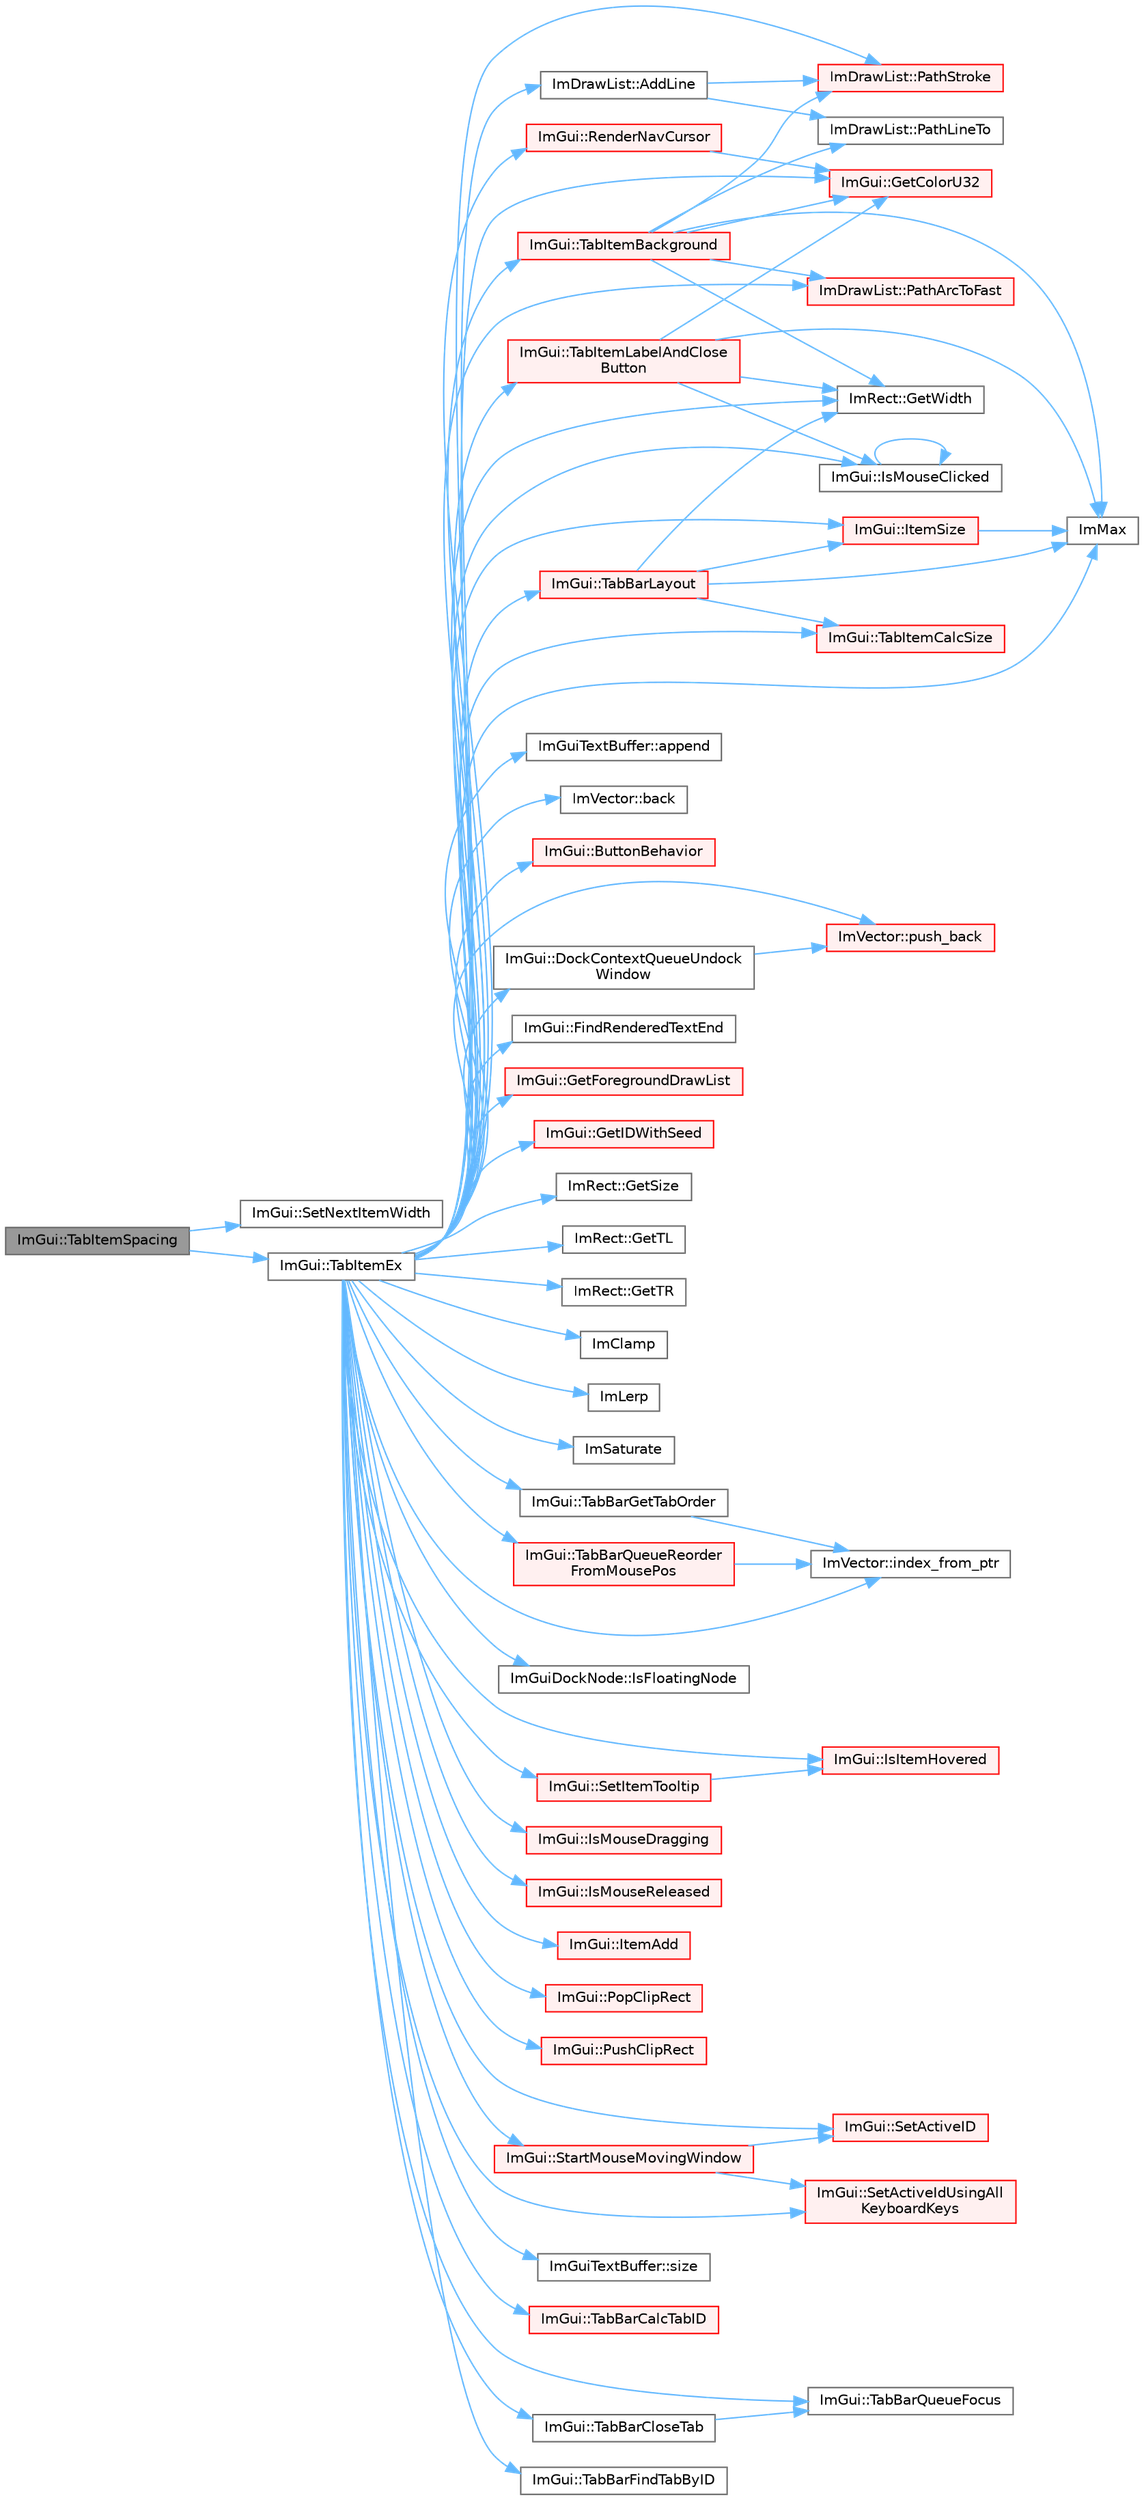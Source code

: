 digraph "ImGui::TabItemSpacing"
{
 // LATEX_PDF_SIZE
  bgcolor="transparent";
  edge [fontname=Helvetica,fontsize=10,labelfontname=Helvetica,labelfontsize=10];
  node [fontname=Helvetica,fontsize=10,shape=box,height=0.2,width=0.4];
  rankdir="LR";
  Node1 [id="Node000001",label="ImGui::TabItemSpacing",height=0.2,width=0.4,color="gray40", fillcolor="grey60", style="filled", fontcolor="black",tooltip=" "];
  Node1 -> Node2 [id="edge1_Node000001_Node000002",color="steelblue1",style="solid",tooltip=" "];
  Node2 [id="Node000002",label="ImGui::SetNextItemWidth",height=0.2,width=0.4,color="grey40", fillcolor="white", style="filled",URL="$namespace_im_gui.html#a1291228607bee5a703df6553f27cbbb9",tooltip=" "];
  Node1 -> Node3 [id="edge2_Node000001_Node000003",color="steelblue1",style="solid",tooltip=" "];
  Node3 [id="Node000003",label="ImGui::TabItemEx",height=0.2,width=0.4,color="grey40", fillcolor="white", style="filled",URL="$namespace_im_gui.html#a4e0986fc689e7855cd9a9099dc87dac5",tooltip=" "];
  Node3 -> Node4 [id="edge3_Node000003_Node000004",color="steelblue1",style="solid",tooltip=" "];
  Node4 [id="Node000004",label="ImDrawList::AddLine",height=0.2,width=0.4,color="grey40", fillcolor="white", style="filled",URL="$struct_im_draw_list.html#aa21e5a1c6e00239581f97d344fc0db61",tooltip=" "];
  Node4 -> Node5 [id="edge4_Node000004_Node000005",color="steelblue1",style="solid",tooltip=" "];
  Node5 [id="Node000005",label="ImDrawList::PathLineTo",height=0.2,width=0.4,color="grey40", fillcolor="white", style="filled",URL="$struct_im_draw_list.html#a828d944325ed58d8b57abd3647bffaaf",tooltip=" "];
  Node4 -> Node6 [id="edge5_Node000004_Node000006",color="steelblue1",style="solid",tooltip=" "];
  Node6 [id="Node000006",label="ImDrawList::PathStroke",height=0.2,width=0.4,color="red", fillcolor="#FFF0F0", style="filled",URL="$struct_im_draw_list.html#a60bf9040ef3d09b39c4ba8f5a2a68ae9",tooltip=" "];
  Node3 -> Node12 [id="edge6_Node000003_Node000012",color="steelblue1",style="solid",tooltip=" "];
  Node12 [id="Node000012",label="ImGuiTextBuffer::append",height=0.2,width=0.4,color="grey40", fillcolor="white", style="filled",URL="$struct_im_gui_text_buffer.html#a9101840866a9e5408ea1e25a779a40dc",tooltip=" "];
  Node3 -> Node13 [id="edge7_Node000003_Node000013",color="steelblue1",style="solid",tooltip=" "];
  Node13 [id="Node000013",label="ImVector::back",height=0.2,width=0.4,color="grey40", fillcolor="white", style="filled",URL="$struct_im_vector.html#a2d80e87e81b1b01143c8d8be93e6fde1",tooltip=" "];
  Node3 -> Node14 [id="edge8_Node000003_Node000014",color="steelblue1",style="solid",tooltip=" "];
  Node14 [id="Node000014",label="ImGui::ButtonBehavior",height=0.2,width=0.4,color="red", fillcolor="#FFF0F0", style="filled",URL="$namespace_im_gui.html#a65a4f18b1bc8ce0f351687922089f374",tooltip=" "];
  Node3 -> Node16 [id="edge9_Node000003_Node000016",color="steelblue1",style="solid",tooltip=" "];
  Node16 [id="Node000016",label="ImGui::DockContextQueueUndock\lWindow",height=0.2,width=0.4,color="grey40", fillcolor="white", style="filled",URL="$namespace_im_gui.html#ab69e2b00a8f62bbb626b5dbbb0ecaa46",tooltip=" "];
  Node16 -> Node17 [id="edge10_Node000016_Node000017",color="steelblue1",style="solid",tooltip=" "];
  Node17 [id="Node000017",label="ImVector::push_back",height=0.2,width=0.4,color="red", fillcolor="#FFF0F0", style="filled",URL="$struct_im_vector.html#aab5df48e0711a48bd12f3206e08c4108",tooltip=" "];
  Node3 -> Node20 [id="edge11_Node000003_Node000020",color="steelblue1",style="solid",tooltip=" "];
  Node20 [id="Node000020",label="ImGui::FindRenderedTextEnd",height=0.2,width=0.4,color="grey40", fillcolor="white", style="filled",URL="$namespace_im_gui.html#a7671e1dbc803a31b06081b52a771d83f",tooltip=" "];
  Node3 -> Node21 [id="edge12_Node000003_Node000021",color="steelblue1",style="solid",tooltip=" "];
  Node21 [id="Node000021",label="ImGui::GetColorU32",height=0.2,width=0.4,color="red", fillcolor="#FFF0F0", style="filled",URL="$namespace_im_gui.html#a0de2d9bd347d9866511eb8d014e62556",tooltip=" "];
  Node3 -> Node23 [id="edge13_Node000003_Node000023",color="steelblue1",style="solid",tooltip=" "];
  Node23 [id="Node000023",label="ImGui::GetForegroundDrawList",height=0.2,width=0.4,color="red", fillcolor="#FFF0F0", style="filled",URL="$namespace_im_gui.html#a77e1a981b472415e6613a2bd0966d817",tooltip=" "];
  Node3 -> Node30 [id="edge14_Node000003_Node000030",color="steelblue1",style="solid",tooltip=" "];
  Node30 [id="Node000030",label="ImGui::GetIDWithSeed",height=0.2,width=0.4,color="red", fillcolor="#FFF0F0", style="filled",URL="$namespace_im_gui.html#ab3bf101308fe641abc549bda537158f5",tooltip=" "];
  Node3 -> Node35 [id="edge15_Node000003_Node000035",color="steelblue1",style="solid",tooltip=" "];
  Node35 [id="Node000035",label="ImRect::GetSize",height=0.2,width=0.4,color="grey40", fillcolor="white", style="filled",URL="$struct_im_rect.html#ae459d9c50003058cfb34519a571aaf33",tooltip=" "];
  Node3 -> Node36 [id="edge16_Node000003_Node000036",color="steelblue1",style="solid",tooltip=" "];
  Node36 [id="Node000036",label="ImRect::GetTL",height=0.2,width=0.4,color="grey40", fillcolor="white", style="filled",URL="$struct_im_rect.html#a1d4d972329722b51dca4499cb5931b4b",tooltip=" "];
  Node3 -> Node37 [id="edge17_Node000003_Node000037",color="steelblue1",style="solid",tooltip=" "];
  Node37 [id="Node000037",label="ImRect::GetTR",height=0.2,width=0.4,color="grey40", fillcolor="white", style="filled",URL="$struct_im_rect.html#acae90248a96be4acf1524071fca1c3f3",tooltip=" "];
  Node3 -> Node38 [id="edge18_Node000003_Node000038",color="steelblue1",style="solid",tooltip=" "];
  Node38 [id="Node000038",label="ImRect::GetWidth",height=0.2,width=0.4,color="grey40", fillcolor="white", style="filled",URL="$struct_im_rect.html#afa75cb8491f20901c96166d17dcddac4",tooltip=" "];
  Node3 -> Node39 [id="edge19_Node000003_Node000039",color="steelblue1",style="solid",tooltip=" "];
  Node39 [id="Node000039",label="ImClamp",height=0.2,width=0.4,color="grey40", fillcolor="white", style="filled",URL="$imgui__internal_8h.html#a6e61ede308bfd68c7434e17905a29fc8",tooltip=" "];
  Node3 -> Node40 [id="edge20_Node000003_Node000040",color="steelblue1",style="solid",tooltip=" "];
  Node40 [id="Node000040",label="ImLerp",height=0.2,width=0.4,color="grey40", fillcolor="white", style="filled",URL="$imgui__internal_8h.html#a1d7813429922346e44eebd82d13f777c",tooltip=" "];
  Node3 -> Node8 [id="edge21_Node000003_Node000008",color="steelblue1",style="solid",tooltip=" "];
  Node8 [id="Node000008",label="ImMax",height=0.2,width=0.4,color="grey40", fillcolor="white", style="filled",URL="$imgui__internal_8h.html#a7667efd95147d0422f140917c71a9226",tooltip=" "];
  Node3 -> Node41 [id="edge22_Node000003_Node000041",color="steelblue1",style="solid",tooltip=" "];
  Node41 [id="Node000041",label="ImSaturate",height=0.2,width=0.4,color="grey40", fillcolor="white", style="filled",URL="$imgui__internal_8h.html#acab424daf09fa4cb151b56403d8afcae",tooltip=" "];
  Node3 -> Node42 [id="edge23_Node000003_Node000042",color="steelblue1",style="solid",tooltip=" "];
  Node42 [id="Node000042",label="ImVector::index_from_ptr",height=0.2,width=0.4,color="grey40", fillcolor="white", style="filled",URL="$struct_im_vector.html#a3fd48379f807eeb01fb9da39afa30dc7",tooltip=" "];
  Node3 -> Node43 [id="edge24_Node000003_Node000043",color="steelblue1",style="solid",tooltip=" "];
  Node43 [id="Node000043",label="ImGuiDockNode::IsFloatingNode",height=0.2,width=0.4,color="grey40", fillcolor="white", style="filled",URL="$struct_im_gui_dock_node.html#a65218fbb8d4629246096dd8fe5d1f219",tooltip=" "];
  Node3 -> Node44 [id="edge25_Node000003_Node000044",color="steelblue1",style="solid",tooltip=" "];
  Node44 [id="Node000044",label="ImGui::IsItemHovered",height=0.2,width=0.4,color="red", fillcolor="#FFF0F0", style="filled",URL="$namespace_im_gui.html#ac9a400eff3a9561d95e80486c52a660b",tooltip=" "];
  Node3 -> Node50 [id="edge26_Node000003_Node000050",color="steelblue1",style="solid",tooltip=" "];
  Node50 [id="Node000050",label="ImGui::IsMouseClicked",height=0.2,width=0.4,color="grey40", fillcolor="white", style="filled",URL="$namespace_im_gui.html#a2d430db9485d0b3d86d51d5436225495",tooltip=" "];
  Node50 -> Node50 [id="edge27_Node000050_Node000050",color="steelblue1",style="solid",tooltip=" "];
  Node3 -> Node51 [id="edge28_Node000003_Node000051",color="steelblue1",style="solid",tooltip=" "];
  Node51 [id="Node000051",label="ImGui::IsMouseDragging",height=0.2,width=0.4,color="red", fillcolor="#FFF0F0", style="filled",URL="$namespace_im_gui.html#a0fc57160c83b9f2707fa762f8ac2f8ba",tooltip=" "];
  Node3 -> Node53 [id="edge29_Node000003_Node000053",color="steelblue1",style="solid",tooltip=" "];
  Node53 [id="Node000053",label="ImGui::IsMouseReleased",height=0.2,width=0.4,color="red", fillcolor="#FFF0F0", style="filled",URL="$namespace_im_gui.html#ae53a0c1818d2804e3b1331f0c1777434",tooltip=" "];
  Node3 -> Node62 [id="edge30_Node000003_Node000062",color="steelblue1",style="solid",tooltip=" "];
  Node62 [id="Node000062",label="ImGui::ItemAdd",height=0.2,width=0.4,color="red", fillcolor="#FFF0F0", style="filled",URL="$namespace_im_gui.html#a0c2ccafc8d403c02a6590ac21157b9ac",tooltip=" "];
  Node3 -> Node106 [id="edge31_Node000003_Node000106",color="steelblue1",style="solid",tooltip=" "];
  Node106 [id="Node000106",label="ImGui::ItemSize",height=0.2,width=0.4,color="red", fillcolor="#FFF0F0", style="filled",URL="$namespace_im_gui.html#a4b5818a652d943ea54e0cec9fb3943d7",tooltip=" "];
  Node106 -> Node8 [id="edge32_Node000106_Node000008",color="steelblue1",style="solid",tooltip=" "];
  Node3 -> Node68 [id="edge33_Node000003_Node000068",color="steelblue1",style="solid",tooltip=" "];
  Node68 [id="Node000068",label="ImDrawList::PathArcToFast",height=0.2,width=0.4,color="red", fillcolor="#FFF0F0", style="filled",URL="$struct_im_draw_list.html#a6d307c6de1a6522e76fa410e8fe96fcc",tooltip=" "];
  Node3 -> Node6 [id="edge34_Node000003_Node000006",color="steelblue1",style="solid",tooltip=" "];
  Node3 -> Node108 [id="edge35_Node000003_Node000108",color="steelblue1",style="solid",tooltip=" "];
  Node108 [id="Node000108",label="ImGui::PopClipRect",height=0.2,width=0.4,color="red", fillcolor="#FFF0F0", style="filled",URL="$namespace_im_gui.html#aef1c8a6e5a3c70cb10d03d2a2a66dfd8",tooltip=" "];
  Node3 -> Node17 [id="edge36_Node000003_Node000017",color="steelblue1",style="solid",tooltip=" "];
  Node3 -> Node109 [id="edge37_Node000003_Node000109",color="steelblue1",style="solid",tooltip=" "];
  Node109 [id="Node000109",label="ImGui::PushClipRect",height=0.2,width=0.4,color="red", fillcolor="#FFF0F0", style="filled",URL="$namespace_im_gui.html#a11c8bd8676e1281e15b24c9615b6904a",tooltip=" "];
  Node3 -> Node110 [id="edge38_Node000003_Node000110",color="steelblue1",style="solid",tooltip=" "];
  Node110 [id="Node000110",label="ImGui::RenderNavCursor",height=0.2,width=0.4,color="red", fillcolor="#FFF0F0", style="filled",URL="$namespace_im_gui.html#a2722dcfe26c7f6e8cd522102ef5b7df2",tooltip=" "];
  Node110 -> Node21 [id="edge39_Node000110_Node000021",color="steelblue1",style="solid",tooltip=" "];
  Node3 -> Node112 [id="edge40_Node000003_Node000112",color="steelblue1",style="solid",tooltip=" "];
  Node112 [id="Node000112",label="ImGui::SetActiveID",height=0.2,width=0.4,color="red", fillcolor="#FFF0F0", style="filled",URL="$namespace_im_gui.html#a27b8ace13a8c421ee8405f0cbebe4ead",tooltip=" "];
  Node3 -> Node114 [id="edge41_Node000003_Node000114",color="steelblue1",style="solid",tooltip=" "];
  Node114 [id="Node000114",label="ImGui::SetActiveIdUsingAll\lKeyboardKeys",height=0.2,width=0.4,color="red", fillcolor="#FFF0F0", style="filled",URL="$namespace_im_gui.html#a5e5b2b1969b119d6932116f28fbd4d53",tooltip=" "];
  Node3 -> Node116 [id="edge42_Node000003_Node000116",color="steelblue1",style="solid",tooltip=" "];
  Node116 [id="Node000116",label="ImGui::SetItemTooltip",height=0.2,width=0.4,color="red", fillcolor="#FFF0F0", style="filled",URL="$namespace_im_gui.html#a3685a04624f724222fa78824de3a1c63",tooltip=" "];
  Node116 -> Node44 [id="edge43_Node000116_Node000044",color="steelblue1",style="solid",tooltip=" "];
  Node3 -> Node523 [id="edge44_Node000003_Node000523",color="steelblue1",style="solid",tooltip=" "];
  Node523 [id="Node000523",label="ImGuiTextBuffer::size",height=0.2,width=0.4,color="grey40", fillcolor="white", style="filled",URL="$struct_im_gui_text_buffer.html#a2811fcd43e0224eb3bd0f3464b634289",tooltip=" "];
  Node3 -> Node497 [id="edge45_Node000003_Node000497",color="steelblue1",style="solid",tooltip=" "];
  Node497 [id="Node000497",label="ImGui::StartMouseMovingWindow",height=0.2,width=0.4,color="red", fillcolor="#FFF0F0", style="filled",URL="$namespace_im_gui.html#afd03199380411a711c74893434d91258",tooltip=" "];
  Node497 -> Node112 [id="edge46_Node000497_Node000112",color="steelblue1",style="solid",tooltip=" "];
  Node497 -> Node114 [id="edge47_Node000497_Node000114",color="steelblue1",style="solid",tooltip=" "];
  Node3 -> Node524 [id="edge48_Node000003_Node000524",color="steelblue1",style="solid",tooltip=" "];
  Node524 [id="Node000524",label="ImGui::TabBarCalcTabID",height=0.2,width=0.4,color="red", fillcolor="#FFF0F0", style="filled",URL="$namespace_im_gui.html#a2519d160c1656bd613cc93fe05ed83c1",tooltip=" "];
  Node3 -> Node525 [id="edge49_Node000003_Node000525",color="steelblue1",style="solid",tooltip=" "];
  Node525 [id="Node000525",label="ImGui::TabBarCloseTab",height=0.2,width=0.4,color="grey40", fillcolor="white", style="filled",URL="$namespace_im_gui.html#ac2d6de29959e0be692d15e4cefce5929",tooltip=" "];
  Node525 -> Node526 [id="edge50_Node000525_Node000526",color="steelblue1",style="solid",tooltip=" "];
  Node526 [id="Node000526",label="ImGui::TabBarQueueFocus",height=0.2,width=0.4,color="grey40", fillcolor="white", style="filled",URL="$namespace_im_gui.html#a6808a631d32de769e33eaac85ff3d85c",tooltip=" "];
  Node3 -> Node228 [id="edge51_Node000003_Node000228",color="steelblue1",style="solid",tooltip=" "];
  Node228 [id="Node000228",label="ImGui::TabBarFindTabByID",height=0.2,width=0.4,color="grey40", fillcolor="white", style="filled",URL="$namespace_im_gui.html#a892525a74a6206eabbeb851071b3119a",tooltip=" "];
  Node3 -> Node229 [id="edge52_Node000003_Node000229",color="steelblue1",style="solid",tooltip=" "];
  Node229 [id="Node000229",label="ImGui::TabBarGetTabOrder",height=0.2,width=0.4,color="grey40", fillcolor="white", style="filled",URL="$namespace_im_gui.html#ab09f008d445dd058ed21cf46041ce9bd",tooltip=" "];
  Node229 -> Node42 [id="edge53_Node000229_Node000042",color="steelblue1",style="solid",tooltip=" "];
  Node3 -> Node218 [id="edge54_Node000003_Node000218",color="steelblue1",style="solid",tooltip=" "];
  Node218 [id="Node000218",label="ImGui::TabBarLayout",height=0.2,width=0.4,color="red", fillcolor="#FFF0F0", style="filled",URL="$namespace_im_gui.html#a1526bb8d42b3fa38e1c702500d1ff601",tooltip=" "];
  Node218 -> Node38 [id="edge55_Node000218_Node000038",color="steelblue1",style="solid",tooltip=" "];
  Node218 -> Node8 [id="edge56_Node000218_Node000008",color="steelblue1",style="solid",tooltip=" "];
  Node218 -> Node106 [id="edge57_Node000218_Node000106",color="steelblue1",style="solid",tooltip=" "];
  Node218 -> Node303 [id="edge58_Node000218_Node000303",color="steelblue1",style="solid",tooltip=" "];
  Node303 [id="Node000303",label="ImGui::TabItemCalcSize",height=0.2,width=0.4,color="red", fillcolor="#FFF0F0", style="filled",URL="$namespace_im_gui.html#aa6e4bacb44f42ff99c11420d099b1dc2",tooltip=" "];
  Node3 -> Node526 [id="edge59_Node000003_Node000526",color="steelblue1",style="solid",tooltip=" "];
  Node3 -> Node527 [id="edge60_Node000003_Node000527",color="steelblue1",style="solid",tooltip=" "];
  Node527 [id="Node000527",label="ImGui::TabBarQueueReorder\lFromMousePos",height=0.2,width=0.4,color="red", fillcolor="#FFF0F0", style="filled",URL="$namespace_im_gui.html#a71f399cebfd6cf108c545cc691d77248",tooltip=" "];
  Node527 -> Node42 [id="edge61_Node000527_Node000042",color="steelblue1",style="solid",tooltip=" "];
  Node3 -> Node396 [id="edge62_Node000003_Node000396",color="steelblue1",style="solid",tooltip=" "];
  Node396 [id="Node000396",label="ImGui::TabItemBackground",height=0.2,width=0.4,color="red", fillcolor="#FFF0F0", style="filled",URL="$namespace_im_gui.html#a87fc45357f733cb2a378e098d2855243",tooltip=" "];
  Node396 -> Node21 [id="edge63_Node000396_Node000021",color="steelblue1",style="solid",tooltip=" "];
  Node396 -> Node38 [id="edge64_Node000396_Node000038",color="steelblue1",style="solid",tooltip=" "];
  Node396 -> Node8 [id="edge65_Node000396_Node000008",color="steelblue1",style="solid",tooltip=" "];
  Node396 -> Node68 [id="edge66_Node000396_Node000068",color="steelblue1",style="solid",tooltip=" "];
  Node396 -> Node5 [id="edge67_Node000396_Node000005",color="steelblue1",style="solid",tooltip=" "];
  Node396 -> Node6 [id="edge68_Node000396_Node000006",color="steelblue1",style="solid",tooltip=" "];
  Node3 -> Node303 [id="edge69_Node000003_Node000303",color="steelblue1",style="solid",tooltip=" "];
  Node3 -> Node397 [id="edge70_Node000003_Node000397",color="steelblue1",style="solid",tooltip=" "];
  Node397 [id="Node000397",label="ImGui::TabItemLabelAndClose\lButton",height=0.2,width=0.4,color="red", fillcolor="#FFF0F0", style="filled",URL="$namespace_im_gui.html#abbdb2619721c7ecaca3fb03d9d905003",tooltip=" "];
  Node397 -> Node21 [id="edge71_Node000397_Node000021",color="steelblue1",style="solid",tooltip=" "];
  Node397 -> Node38 [id="edge72_Node000397_Node000038",color="steelblue1",style="solid",tooltip=" "];
  Node397 -> Node8 [id="edge73_Node000397_Node000008",color="steelblue1",style="solid",tooltip=" "];
  Node397 -> Node50 [id="edge74_Node000397_Node000050",color="steelblue1",style="solid",tooltip=" "];
}
